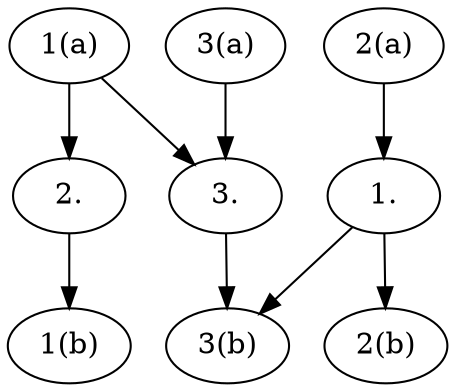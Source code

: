 digraph  {
"1(a)";
"2.";
"3.";
"2(a)";
"1.";
"3(a)";
"2(b)";
"3(b)";
"1(b)";
"1(a)" -> "2."  [key=0];
"1(a)" -> "3."  [key=0];
"2." -> "1(b)"  [key=0];
"3." -> "3(b)"  [key=0];
"2(a)" -> "1."  [key=0];
"1." -> "2(b)"  [key=0];
"1." -> "3(b)"  [key=0];
"3(a)" -> "3."  [key=0];
}
